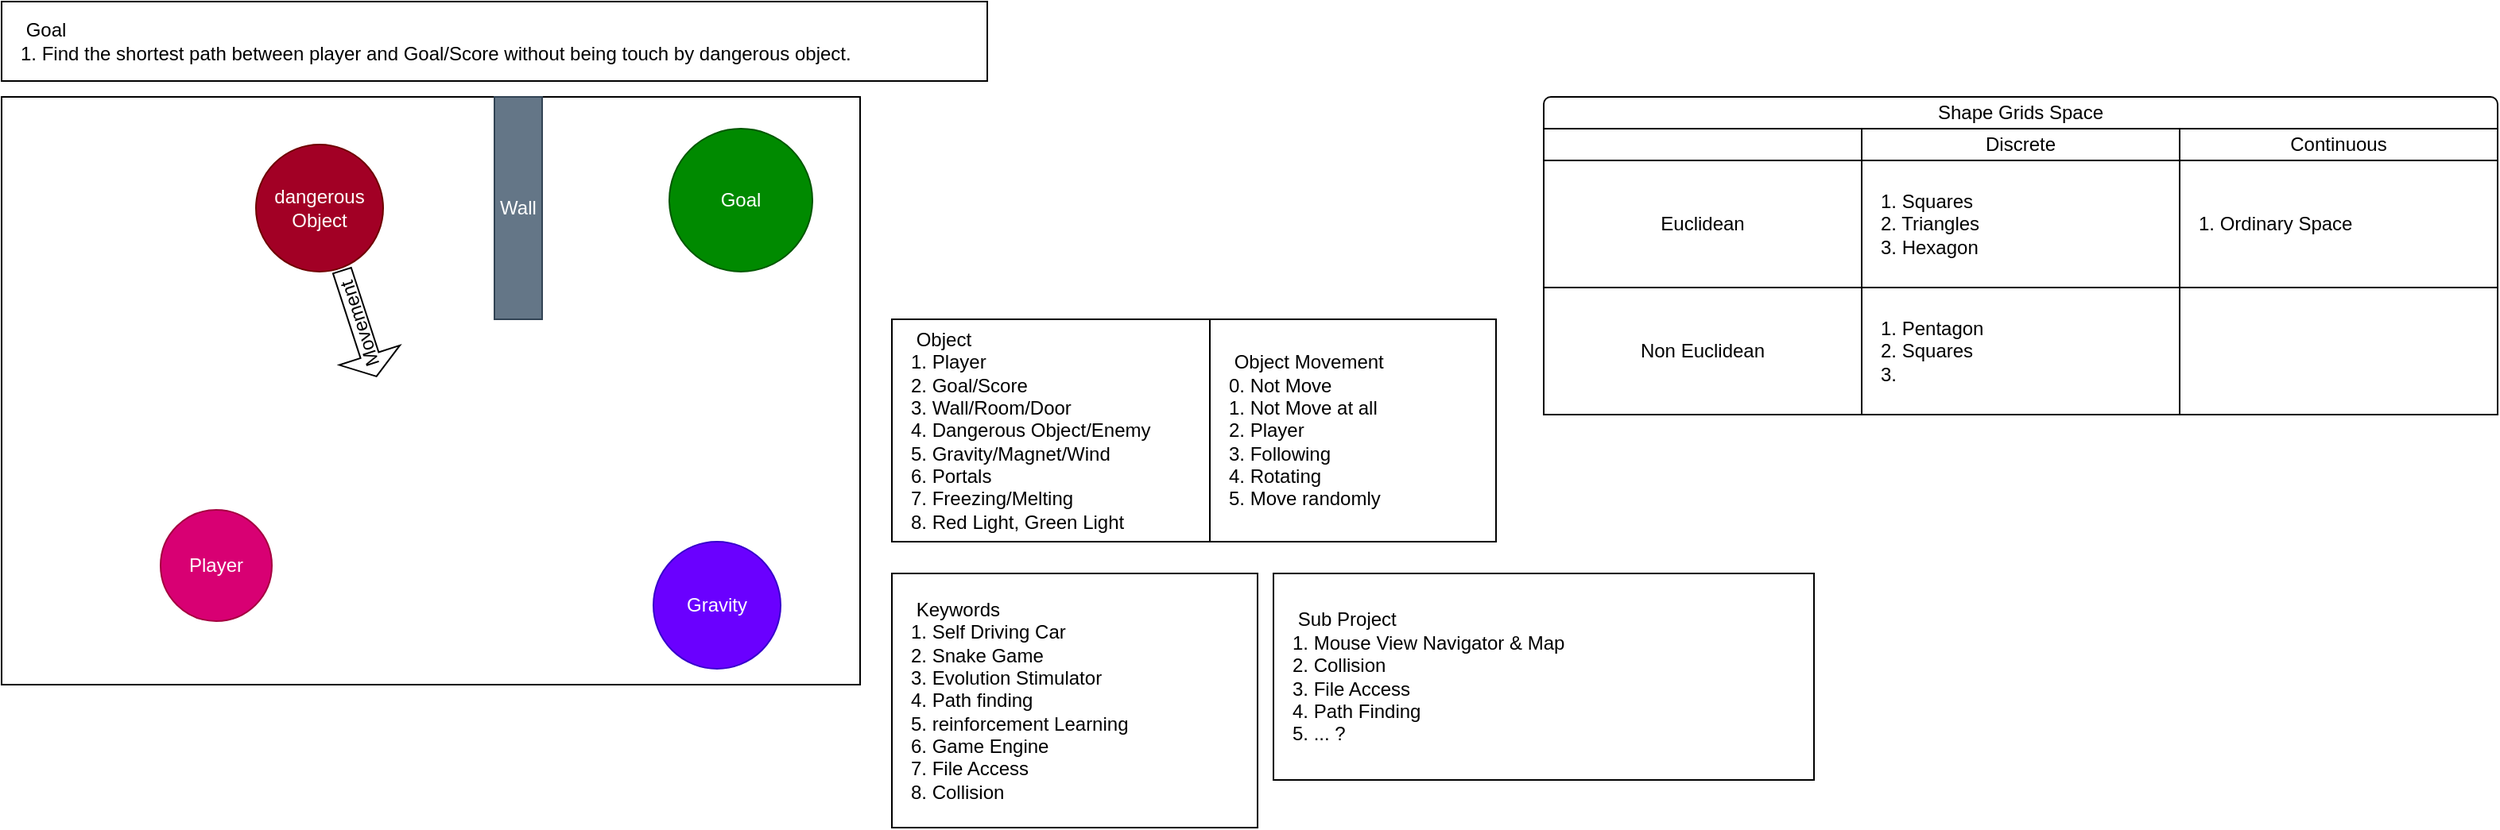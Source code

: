 <mxfile version="17.4.0" type="github">
  <diagram id="-PNdPaAjFeKxy-EOOfYA" name="Page-1">
    <mxGraphModel dx="1554" dy="897" grid="1" gridSize="10" guides="1" tooltips="1" connect="1" arrows="1" fold="1" page="1" pageScale="1" pageWidth="850" pageHeight="1100" math="0" shadow="0">
      <root>
        <mxCell id="0" />
        <mxCell id="1" parent="0" />
        <mxCell id="P5UM7dJKwEBTCQnFjk82-1" value="&lt;span style=&quot;white-space: pre&quot;&gt;	Goal&lt;/span&gt;&lt;br&gt;&lt;span style=&quot;white-space: pre&quot;&gt;1. Find the shortest path between player and Goal/Score without being touch by dangerous object.&lt;/span&gt;" style="rounded=0;whiteSpace=wrap;html=1;align=left;spacingLeft=10;" vertex="1" parent="1">
          <mxGeometry x="80" y="160" width="620" height="50" as="geometry" />
        </mxCell>
        <mxCell id="P5UM7dJKwEBTCQnFjk82-2" value="" style="rounded=0;whiteSpace=wrap;html=1;align=left;spacingLeft=10;" vertex="1" parent="1">
          <mxGeometry x="80" y="220" width="540" height="370" as="geometry" />
        </mxCell>
        <mxCell id="P5UM7dJKwEBTCQnFjk82-3" value="Player" style="ellipse;whiteSpace=wrap;html=1;aspect=fixed;fillColor=#d80073;fontColor=#ffffff;strokeColor=#A50040;" vertex="1" parent="1">
          <mxGeometry x="180" y="480" width="70" height="70" as="geometry" />
        </mxCell>
        <mxCell id="P5UM7dJKwEBTCQnFjk82-4" value="Goal" style="ellipse;whiteSpace=wrap;html=1;aspect=fixed;fillColor=#008a00;fontColor=#ffffff;strokeColor=#005700;" vertex="1" parent="1">
          <mxGeometry x="500" y="240" width="90" height="90" as="geometry" />
        </mxCell>
        <mxCell id="P5UM7dJKwEBTCQnFjk82-5" value="dangerous Object" style="ellipse;whiteSpace=wrap;html=1;aspect=fixed;fillColor=#a20025;fontColor=#ffffff;strokeColor=#6F0000;" vertex="1" parent="1">
          <mxGeometry x="240" y="250" width="80" height="80" as="geometry" />
        </mxCell>
        <mxCell id="P5UM7dJKwEBTCQnFjk82-9" value="Movement" style="shape=singleArrow;direction=west;whiteSpace=wrap;html=1;rotation=-108;" vertex="1" parent="1">
          <mxGeometry x="270" y="342.64" width="70" height="40" as="geometry" />
        </mxCell>
        <mxCell id="P5UM7dJKwEBTCQnFjk82-10" value="Gravity" style="ellipse;whiteSpace=wrap;html=1;aspect=fixed;fillColor=#6a00ff;fontColor=#ffffff;strokeColor=#3700CC;" vertex="1" parent="1">
          <mxGeometry x="490" y="500" width="80" height="80" as="geometry" />
        </mxCell>
        <mxCell id="P5UM7dJKwEBTCQnFjk82-11" value="Wall" style="rounded=0;whiteSpace=wrap;html=1;fillColor=#647687;fontColor=#ffffff;strokeColor=#314354;" vertex="1" parent="1">
          <mxGeometry x="390" y="220" width="30" height="140" as="geometry" />
        </mxCell>
        <mxCell id="P5UM7dJKwEBTCQnFjk82-15" value="&lt;span style=&quot;white-space: pre&quot;&gt;	&lt;/span&gt;Object&lt;br&gt;1. Player&lt;br&gt;2. Goal/Score&lt;br&gt;3. Wall/Room/Door&lt;br&gt;4. Dangerous Object/Enemy&lt;br&gt;5. Gravity/Magnet/Wind&lt;br&gt;6. Portals&lt;br&gt;7. Freezing/Melting&lt;br&gt;8. Red Light, Green Light" style="rounded=0;whiteSpace=wrap;html=1;align=left;spacingLeft=10;" vertex="1" parent="1">
          <mxGeometry x="640" y="360" width="200" height="140" as="geometry" />
        </mxCell>
        <mxCell id="P5UM7dJKwEBTCQnFjk82-16" value="&lt;span style=&quot;white-space: pre&quot;&gt;	Object Movement&lt;br&gt;0. Not Move&lt;br&gt;1. Not Move at all&lt;br&gt;2. Player&lt;br&gt;3. Following&lt;br&gt;4. Rotating&lt;br&gt;5. Move randomly&lt;br&gt;&lt;/span&gt;" style="rounded=0;whiteSpace=wrap;html=1;align=left;spacingLeft=10;" vertex="1" parent="1">
          <mxGeometry x="840" y="360" width="180" height="140" as="geometry" />
        </mxCell>
        <mxCell id="P5UM7dJKwEBTCQnFjk82-17" value="&lt;span style=&quot;white-space: pre&quot;&gt;	Keywords&lt;br&gt;1. Self Driving Car&lt;br&gt;2. Snake Game&lt;br&gt;3. Evolution Stimulator&lt;br&gt;4. Path finding&lt;br&gt;5. reinforcement Learning&lt;br&gt;6. Game Engine&lt;br/&gt;7. File Access&lt;br/&gt;8. Collision&lt;br&gt;&lt;/span&gt;" style="rounded=0;whiteSpace=wrap;html=1;align=left;spacingLeft=10;" vertex="1" parent="1">
          <mxGeometry x="640" y="520" width="230" height="160" as="geometry" />
        </mxCell>
        <mxCell id="P5UM7dJKwEBTCQnFjk82-18" value="&lt;span style=&quot;white-space: pre&quot;&gt;	Sub Project&lt;br&gt;1. Mouse View Navigator &amp;amp; Map&lt;br&gt;2. Collision&lt;br&gt;3. File Access&lt;br/&gt;4. Path Finding&lt;br&gt;5. ... ?&lt;br&gt;&lt;/span&gt;" style="rounded=0;whiteSpace=wrap;html=1;align=left;spacingLeft=10;" vertex="1" parent="1">
          <mxGeometry x="880" y="520" width="340" height="130" as="geometry" />
        </mxCell>
        <mxCell id="P5UM7dJKwEBTCQnFjk82-19" value="" style="group" vertex="1" connectable="0" parent="1">
          <mxGeometry x="1050" y="220" width="600" height="200" as="geometry" />
        </mxCell>
        <mxCell id="P5UM7dJKwEBTCQnFjk82-20" value="Shape Grids Space" style="rounded=1;whiteSpace=wrap;html=1;fontSize=12;fillColor=#FFFFFF;spacingTop=-10;" vertex="1" parent="P5UM7dJKwEBTCQnFjk82-19">
          <mxGeometry width="600" height="30" as="geometry" />
        </mxCell>
        <mxCell id="P5UM7dJKwEBTCQnFjk82-21" value="Discrete" style="rounded=0;whiteSpace=wrap;html=1;fontSize=12;fillColor=#FFFFFF;" vertex="1" parent="P5UM7dJKwEBTCQnFjk82-19">
          <mxGeometry x="200" y="20" width="200" height="20" as="geometry" />
        </mxCell>
        <mxCell id="P5UM7dJKwEBTCQnFjk82-22" value="Continuous" style="rounded=0;whiteSpace=wrap;html=1;fontSize=12;fillColor=#FFFFFF;" vertex="1" parent="P5UM7dJKwEBTCQnFjk82-19">
          <mxGeometry x="400" y="20" width="200" height="20" as="geometry" />
        </mxCell>
        <mxCell id="P5UM7dJKwEBTCQnFjk82-23" value="Euclidean" style="rounded=0;whiteSpace=wrap;html=1;fontSize=12;fillColor=#FFFFFF;" vertex="1" parent="P5UM7dJKwEBTCQnFjk82-19">
          <mxGeometry y="40" width="200" height="80" as="geometry" />
        </mxCell>
        <mxCell id="P5UM7dJKwEBTCQnFjk82-24" value="Non Euclidean" style="rounded=0;whiteSpace=wrap;html=1;fontSize=12;fillColor=#FFFFFF;" vertex="1" parent="P5UM7dJKwEBTCQnFjk82-19">
          <mxGeometry y="120" width="200" height="80" as="geometry" />
        </mxCell>
        <mxCell id="P5UM7dJKwEBTCQnFjk82-25" value="1. Squares&lt;br style=&quot;font-size: 12px;&quot;&gt;2. Triangles&lt;br style=&quot;font-size: 12px;&quot;&gt;3. Hexagon" style="rounded=0;whiteSpace=wrap;html=1;fontSize=12;fillColor=#FFFFFF;align=left;spacingLeft=10;" vertex="1" parent="P5UM7dJKwEBTCQnFjk82-19">
          <mxGeometry x="200" y="40" width="200" height="80" as="geometry" />
        </mxCell>
        <mxCell id="P5UM7dJKwEBTCQnFjk82-26" value="1. Pentagon&lt;br style=&quot;font-size: 12px;&quot;&gt;2. Squares&lt;br style=&quot;font-size: 12px;&quot;&gt;3.&amp;nbsp;" style="rounded=0;whiteSpace=wrap;html=1;fontSize=12;fillColor=#FFFFFF;align=left;spacingLeft=10;" vertex="1" parent="P5UM7dJKwEBTCQnFjk82-19">
          <mxGeometry x="200" y="120" width="200" height="80" as="geometry" />
        </mxCell>
        <mxCell id="P5UM7dJKwEBTCQnFjk82-27" value="1. Ordinary Space" style="rounded=0;whiteSpace=wrap;html=1;fontSize=12;fillColor=#FFFFFF;align=left;spacingLeft=10;" vertex="1" parent="P5UM7dJKwEBTCQnFjk82-19">
          <mxGeometry x="400" y="40" width="200" height="80" as="geometry" />
        </mxCell>
        <mxCell id="P5UM7dJKwEBTCQnFjk82-28" value="" style="rounded=0;whiteSpace=wrap;html=1;fontSize=12;fillColor=#FFFFFF;align=left;spacingLeft=10;" vertex="1" parent="P5UM7dJKwEBTCQnFjk82-19">
          <mxGeometry x="400" y="120" width="200" height="80" as="geometry" />
        </mxCell>
        <mxCell id="P5UM7dJKwEBTCQnFjk82-29" value="" style="rounded=0;whiteSpace=wrap;html=1;fontSize=12;fillColor=#FFFFFF;" vertex="1" parent="P5UM7dJKwEBTCQnFjk82-19">
          <mxGeometry y="20" width="200" height="20" as="geometry" />
        </mxCell>
      </root>
    </mxGraphModel>
  </diagram>
</mxfile>
